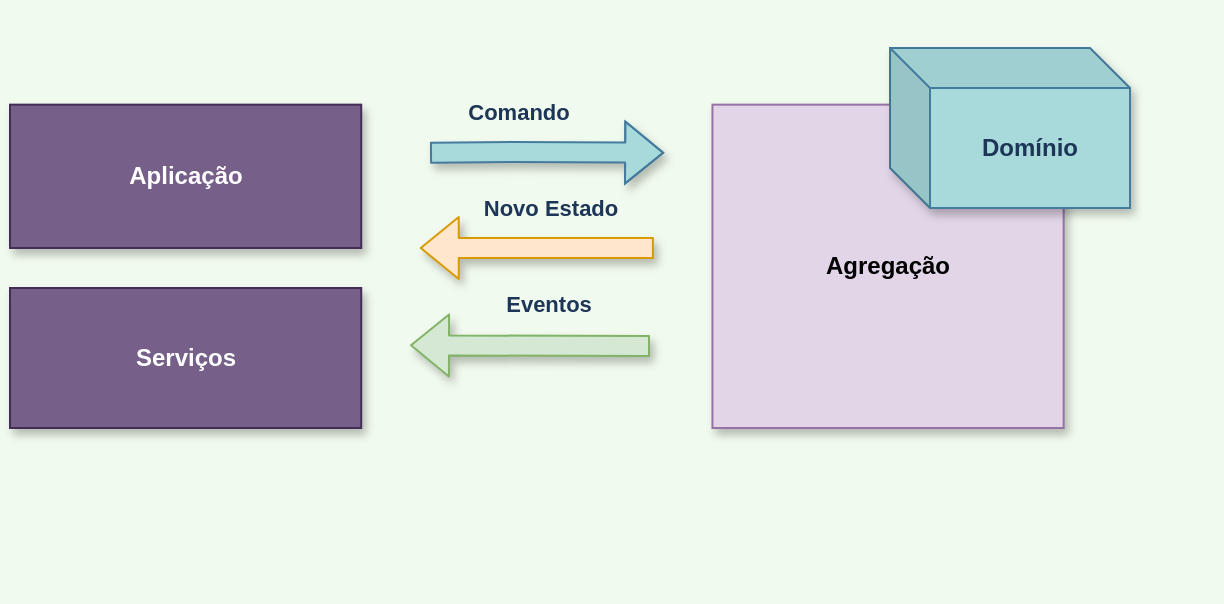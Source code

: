 <mxfile version="13.7.9" type="device" pages="2"><diagram id="rbtlupnWb1w-EFCNIOaJ" name="Page-2"><mxGraphModel dx="1422" dy="839" grid="1" gridSize="10" guides="1" tooltips="1" connect="1" arrows="1" fold="1" page="1" pageScale="1" pageWidth="1169" pageHeight="827" background="#F1FAEE" math="0" shadow="0"><root><mxCell id="150KTCmL0N7syS9M3mvH-0"/><mxCell id="150KTCmL0N7syS9M3mvH-1" parent="150KTCmL0N7syS9M3mvH-0"/><mxCell id="150KTCmL0N7syS9M3mvH-18" value="" style="group;shadow=1;sketch=0;" vertex="1" connectable="0" parent="150KTCmL0N7syS9M3mvH-1"><mxGeometry x="270" y="80" width="600" height="290" as="geometry"/></mxCell><mxCell id="150KTCmL0N7syS9M3mvH-2" value="Agregação" style="rounded=0;whiteSpace=wrap;html=1;fillColor=#e1d5e7;strokeColor=#9673a6;fontStyle=1;shadow=1;sketch=0;" vertex="1" parent="150KTCmL0N7syS9M3mvH-18"><mxGeometry x="351.22" y="48.33" width="175.61" height="161.67" as="geometry"/></mxCell><mxCell id="150KTCmL0N7syS9M3mvH-11" value="Aplicação" style="rounded=0;whiteSpace=wrap;html=1;fillColor=#76608a;strokeColor=#432D57;fontStyle=1;fontColor=#ffffff;shadow=1;sketch=0;" vertex="1" parent="150KTCmL0N7syS9M3mvH-18"><mxGeometry y="48.33" width="175.61" height="71.67" as="geometry"/></mxCell><mxCell id="150KTCmL0N7syS9M3mvH-14" value="Comando" style="shape=flexArrow;endArrow=classic;html=1;fillColor=#A8DADC;strokeColor=#457B9D;labelBackgroundColor=#F1FAEE;fontColor=#1D3557;fontStyle=1;shadow=1;sketch=0;" edge="1" parent="150KTCmL0N7syS9M3mvH-18"><mxGeometry x="-0.25" y="20" width="50" height="50" relative="1" as="geometry"><mxPoint x="210.002" y="72.389" as="sourcePoint"/><mxPoint x="327.075" y="72.389" as="targetPoint"/><Array as="points"><mxPoint x="250.49" y="72"/></Array><mxPoint as="offset"/></mxGeometry></mxCell><mxCell id="150KTCmL0N7syS9M3mvH-15" value="Novo Estado" style="shape=flexArrow;endArrow=classic;html=1;labelBackgroundColor=#F1FAEE;strokeColor=#d79b00;fontColor=#1D3557;fillColor=#ffe6cc;fontStyle=1;shadow=1;sketch=0;" edge="1" parent="150KTCmL0N7syS9M3mvH-18"><mxGeometry x="-0.113" y="-20" width="50" height="50" relative="1" as="geometry"><mxPoint x="321.951" y="120.028" as="sourcePoint"/><mxPoint x="204.878" y="120.028" as="targetPoint"/><mxPoint as="offset"/></mxGeometry></mxCell><mxCell id="150KTCmL0N7syS9M3mvH-16" value="Eventos" style="shape=flexArrow;endArrow=classic;html=1;labelBackgroundColor=#F1FAEE;strokeColor=#82b366;fontColor=#1D3557;fillColor=#d5e8d4;fontStyle=1;shadow=1;sketch=0;" edge="1" parent="150KTCmL0N7syS9M3mvH-18"><mxGeometry x="-0.143" y="-21" width="50" height="50" relative="1" as="geometry"><mxPoint x="320" y="169" as="sourcePoint"/><mxPoint x="199.998" y="168.669" as="targetPoint"/><mxPoint as="offset"/></mxGeometry></mxCell><mxCell id="150KTCmL0N7syS9M3mvH-19" value="Domínio" style="shape=cube;whiteSpace=wrap;html=1;boundedLbl=1;backgroundOutline=1;darkOpacity=0.05;darkOpacity2=0.1;rounded=0;sketch=0;strokeColor=#457B9D;fillColor=#A8DADC;fontColor=#1D3557;fontStyle=1;shadow=1;" vertex="1" parent="150KTCmL0N7syS9M3mvH-18"><mxGeometry x="440" y="20" width="120" height="80" as="geometry"/></mxCell><mxCell id="150KTCmL0N7syS9M3mvH-20" value="Serviços" style="rounded=0;whiteSpace=wrap;html=1;fillColor=#76608a;strokeColor=#432D57;fontStyle=1;fontColor=#ffffff;shadow=1;sketch=0;" vertex="1" parent="150KTCmL0N7syS9M3mvH-18"><mxGeometry y="140" width="175.61" height="70" as="geometry"/></mxCell></root></mxGraphModel></diagram><diagram id="0yQ3rBcZ5LmF2SJ3mdQl" name="Page-1"><mxGraphModel dx="1662" dy="839" grid="1" gridSize="10" guides="1" tooltips="1" connect="1" arrows="1" fold="1" page="1" pageScale="1" pageWidth="1169" pageHeight="827" math="0" shadow="0"><root><mxCell id="0"/><mxCell id="1" parent="0"/><mxCell id="01f19pQwm_o_Jl4PPV1C-12" value="Aggregate" style="ellipse;whiteSpace=wrap;html=1;fillColor=#b0e3e6;strokeColor=#0e8088;shadow=1;sketch=0;" parent="1" vertex="1"><mxGeometry x="315" y="390" width="350" height="210" as="geometry"/></mxCell><mxCell id="01f19pQwm_o_Jl4PPV1C-10" value="Aggregate" style="ellipse;whiteSpace=wrap;html=1;fillColor=#b0e3e6;strokeColor=#0e8088;shadow=1;sketch=0;" parent="1" vertex="1"><mxGeometry x="510" y="70" width="430" height="326" as="geometry"/></mxCell><mxCell id="01f19pQwm_o_Jl4PPV1C-9" value="Aggregate" style="ellipse;whiteSpace=wrap;html=1;fillColor=#b0e3e6;strokeColor=#0e8088;shadow=1;sketch=0;" parent="1" vertex="1"><mxGeometry x="70" y="80" width="400" height="326" as="geometry"/></mxCell><mxCell id="01f19pQwm_o_Jl4PPV1C-6" style="edgeStyle=orthogonalEdgeStyle;rounded=0;orthogonalLoop=1;jettySize=auto;html=1;startArrow=ERmany;startFill=0;endArrow=diamondThin;endFill=0;shadow=1;sketch=0;" parent="1" source="01f19pQwm_o_Jl4PPV1C-1" target="01f19pQwm_o_Jl4PPV1C-2" edge="1"><mxGeometry relative="1" as="geometry"/></mxCell><mxCell id="01f19pQwm_o_Jl4PPV1C-1" value="Task" style="rounded=0;whiteSpace=wrap;html=1;fillColor=#bac8d3;strokeColor=#23445d;shadow=1;sketch=0;" parent="1" vertex="1"><mxGeometry x="290" y="140" width="120" height="60" as="geometry"/></mxCell><mxCell id="01f19pQwm_o_Jl4PPV1C-2" value="Project" style="rounded=0;whiteSpace=wrap;html=1;fillColor=#bac8d3;strokeColor=#23445d;shadow=1;sketch=0;" parent="1" vertex="1"><mxGeometry x="610" y="140" width="120" height="60" as="geometry"/></mxCell><mxCell id="01f19pQwm_o_Jl4PPV1C-8" style="edgeStyle=orthogonalEdgeStyle;rounded=0;orthogonalLoop=1;jettySize=auto;html=1;entryX=0;entryY=0.5;entryDx=0;entryDy=0;endArrow=none;endFill=0;shadow=1;sketch=0;" parent="1" source="01f19pQwm_o_Jl4PPV1C-4" target="01f19pQwm_o_Jl4PPV1C-1" edge="1"><mxGeometry relative="1" as="geometry"/></mxCell><mxCell id="01f19pQwm_o_Jl4PPV1C-4" value="TaskStatus" style="ellipse;whiteSpace=wrap;html=1;fillColor=#fad7ac;strokeColor=#b46504;shadow=1;sketch=0;" parent="1" vertex="1"><mxGeometry x="110" y="130" width="120" height="80" as="geometry"/></mxCell><mxCell id="01f19pQwm_o_Jl4PPV1C-7" style="edgeStyle=orthogonalEdgeStyle;rounded=0;orthogonalLoop=1;jettySize=auto;html=1;endArrow=none;endFill=0;shadow=1;sketch=0;" parent="1" source="01f19pQwm_o_Jl4PPV1C-5" target="01f19pQwm_o_Jl4PPV1C-1" edge="1"><mxGeometry relative="1" as="geometry"/></mxCell><mxCell id="01f19pQwm_o_Jl4PPV1C-5" value="Description" style="ellipse;whiteSpace=wrap;html=1;fillColor=#fad7ac;strokeColor=#b46504;shadow=1;sketch=0;" parent="1" vertex="1"><mxGeometry x="290" y="280" width="120" height="80" as="geometry"/></mxCell><mxCell id="01f19pQwm_o_Jl4PPV1C-15" style="edgeStyle=orthogonalEdgeStyle;rounded=0;sketch=0;orthogonalLoop=1;jettySize=auto;html=1;entryX=0;entryY=0.5;entryDx=0;entryDy=0;shadow=1;startArrow=ERmany;startFill=0;endArrow=ERmany;endFill=0;" parent="1" source="01f19pQwm_o_Jl4PPV1C-11" target="01f19pQwm_o_Jl4PPV1C-14" edge="1"><mxGeometry relative="1" as="geometry"/></mxCell><mxCell id="01f19pQwm_o_Jl4PPV1C-11" value="User" style="rounded=0;whiteSpace=wrap;html=1;fillColor=#bac8d3;strokeColor=#23445d;shadow=1;sketch=0;" parent="1" vertex="1"><mxGeometry x="430" y="414" width="120" height="60" as="geometry"/></mxCell><mxCell id="01f19pQwm_o_Jl4PPV1C-16" style="edgeStyle=orthogonalEdgeStyle;rounded=0;sketch=0;orthogonalLoop=1;jettySize=auto;html=1;entryX=0.5;entryY=1;entryDx=0;entryDy=0;shadow=1;startArrow=ERmany;startFill=0;endArrow=ERmany;endFill=0;" parent="1" source="01f19pQwm_o_Jl4PPV1C-14" target="01f19pQwm_o_Jl4PPV1C-2" edge="1"><mxGeometry relative="1" as="geometry"/></mxCell><mxCell id="01f19pQwm_o_Jl4PPV1C-14" value="Participant" style="rounded=0;whiteSpace=wrap;html=1;strokeColor=#ae4132;shadow=1;sketch=0;fillColor=#B59D9A;" parent="1" vertex="1"><mxGeometry x="610" y="270" width="120" height="60" as="geometry"/></mxCell><mxCell id="01f19pQwm_o_Jl4PPV1C-20" style="edgeStyle=orthogonalEdgeStyle;rounded=0;sketch=0;orthogonalLoop=1;jettySize=auto;html=1;shadow=1;startArrow=none;startFill=0;endArrow=none;endFill=0;" parent="1" source="01f19pQwm_o_Jl4PPV1C-19" target="01f19pQwm_o_Jl4PPV1C-14" edge="1"><mxGeometry relative="1" as="geometry"/></mxCell><mxCell id="01f19pQwm_o_Jl4PPV1C-19" value="Responsibility" style="ellipse;whiteSpace=wrap;html=1;fillColor=#fad7ac;strokeColor=#b46504;shadow=1;sketch=0;" parent="1" vertex="1"><mxGeometry x="770" y="240" width="120" height="80" as="geometry"/></mxCell><mxCell id="01f19pQwm_o_Jl4PPV1C-21" value="Root" style="rounded=0;whiteSpace=wrap;html=1;fillColor=#bac8d3;strokeColor=#23445d;shadow=1;sketch=0;" parent="1" vertex="1"><mxGeometry x="50" y="420" width="120" height="26" as="geometry"/></mxCell><mxCell id="01f19pQwm_o_Jl4PPV1C-22" value="Value Object" style="ellipse;whiteSpace=wrap;html=1;fillColor=#fad7ac;strokeColor=#b46504;shadow=1;sketch=0;" parent="1" vertex="1"><mxGeometry x="50" y="456" width="110" height="40" as="geometry"/></mxCell><mxCell id="01f19pQwm_o_Jl4PPV1C-23" value="Entity" style="rounded=0;whiteSpace=wrap;html=1;strokeColor=#ae4132;shadow=1;sketch=0;fillColor=#B59D9A;" parent="1" vertex="1"><mxGeometry x="50" y="506" width="120" height="20" as="geometry"/></mxCell><mxCell id="01f19pQwm_o_Jl4PPV1C-24" value="Aggregate" style="ellipse;whiteSpace=wrap;html=1;fillColor=#b0e3e6;strokeColor=#0e8088;shadow=1;sketch=0;" parent="1" vertex="1"><mxGeometry x="50" y="546" width="110" height="40" as="geometry"/></mxCell><mxCell id="01f19pQwm_o_Jl4PPV1C-25" value="&lt;font style=&quot;font-size: 29px&quot;&gt;&lt;b&gt;Object Model&lt;/b&gt;&lt;/font&gt;" style="text;html=1;strokeColor=none;fillColor=none;align=center;verticalAlign=middle;whiteSpace=wrap;rounded=0;shadow=1;strokeWidth=7;" parent="1" vertex="1"><mxGeometry x="40" y="20" width="270" height="40" as="geometry"/></mxCell></root></mxGraphModel></diagram></mxfile>